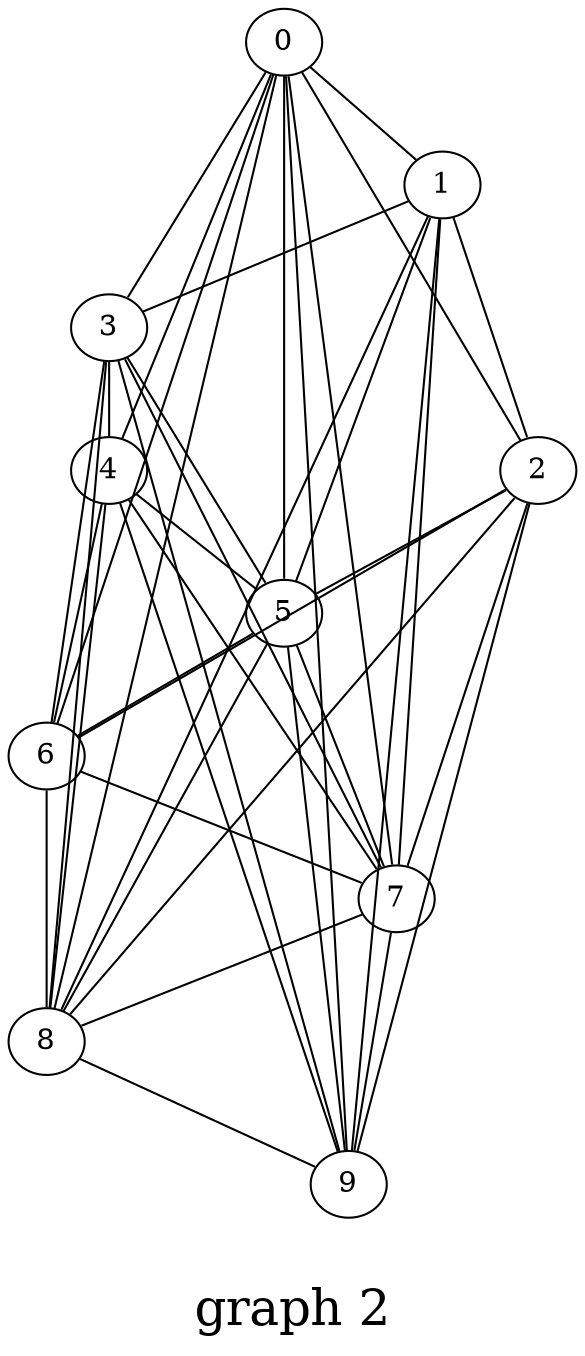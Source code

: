 /*****
graph 2
*****/

graph G {
  graph [splines=false overlap=false]
  node  [shape=ellipse, width=0.3, height=0.3]
  0 ;
  1 ;
  2 ;
  3 ;
  4 ;
  5 ;
  6 ;
  7 ;
  8 ;
  9 ;
  0 -- 1;
  0 -- 2;
  0 -- 3;
  0 -- 4;
  0 -- 5;
  0 -- 6;
  0 -- 7;
  0 -- 8;
  0 -- 9;
  1 -- 2;
  1 -- 3;
  1 -- 5;
  1 -- 7;
  1 -- 8;
  1 -- 9;
  2 -- 5;
  2 -- 6;
  2 -- 7;
  2 -- 8;
  2 -- 9;
  3 -- 4;
  3 -- 5;
  3 -- 6;
  3 -- 7;
  3 -- 8;
  3 -- 9;
  4 -- 5;
  4 -- 6;
  4 -- 7;
  4 -- 8;
  4 -- 9;
  5 -- 6;
  5 -- 7;
  5 -- 8;
  5 -- 9;
  6 -- 7;
  6 -- 8;
  7 -- 8;
  7 -- 9;
  8 -- 9;
  label = "\ngraph 2\n";  fontsize=24;
}
